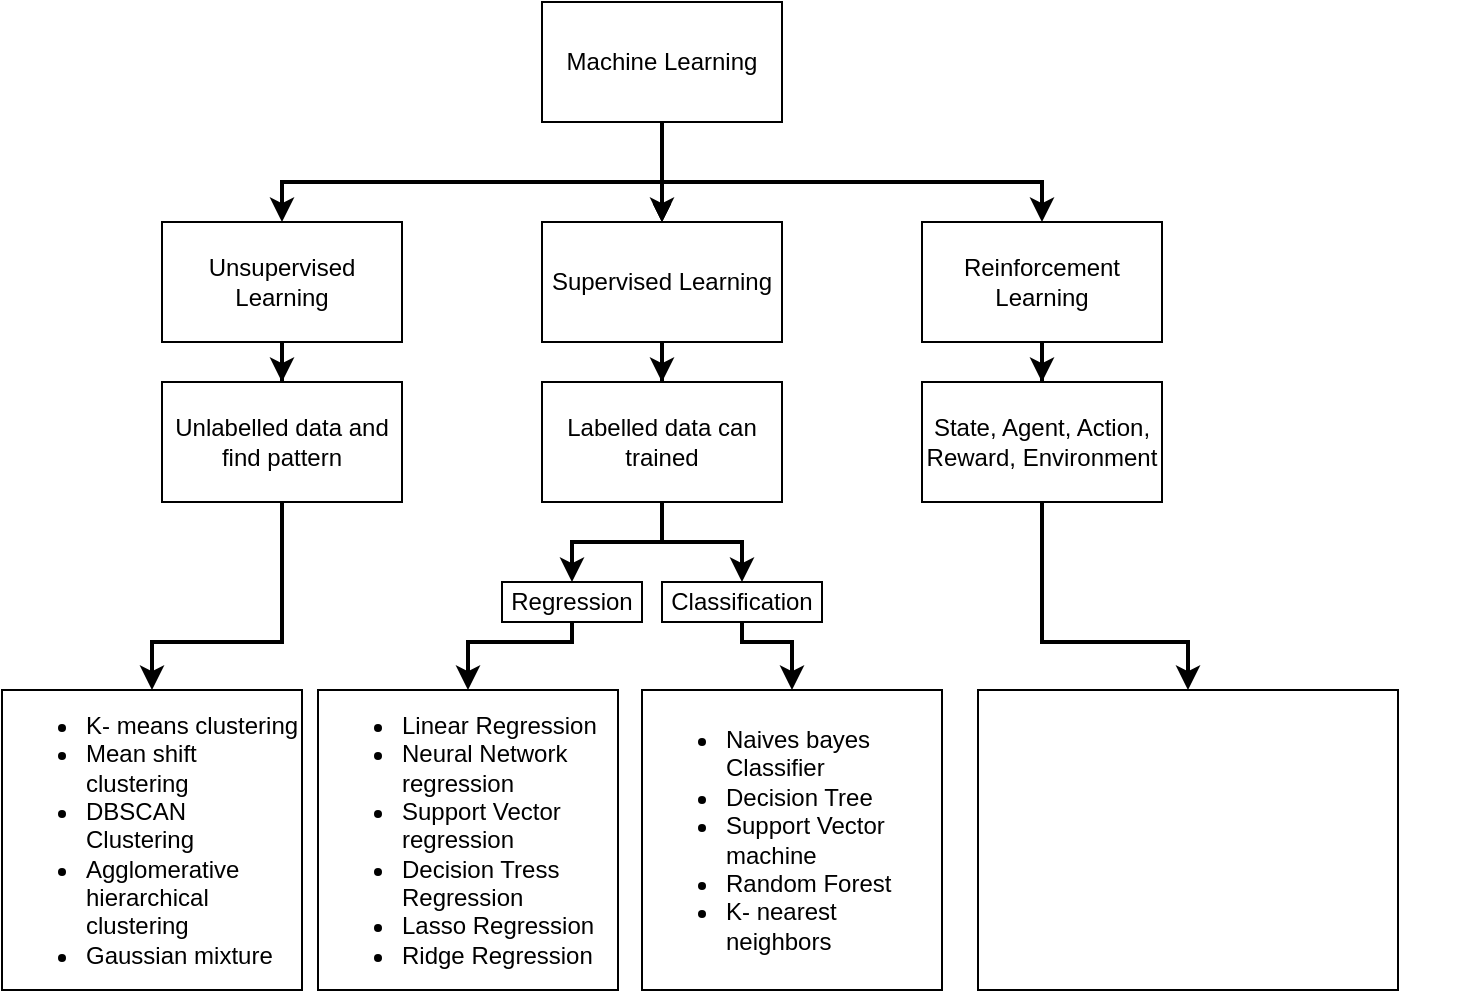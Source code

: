 <mxfile version="21.5.0" type="github">
  <diagram name="Page-1" id="tcuBk5lwrKn6pOtDavcS">
    <mxGraphModel dx="838" dy="483" grid="1" gridSize="10" guides="1" tooltips="1" connect="1" arrows="1" fold="1" page="1" pageScale="1" pageWidth="1169" pageHeight="827" math="0" shadow="0">
      <root>
        <mxCell id="0" />
        <mxCell id="1" parent="0" />
        <mxCell id="RYXvHmkfxahkaSeMc-fz-11" value="" style="edgeStyle=orthogonalEdgeStyle;rounded=0;orthogonalLoop=1;jettySize=auto;html=1;entryX=0.5;entryY=0;entryDx=0;entryDy=0;labelBackgroundColor=none;fontColor=default;strokeWidth=2;" edge="1" parent="1" source="RYXvHmkfxahkaSeMc-fz-1" target="RYXvHmkfxahkaSeMc-fz-16">
          <mxGeometry relative="1" as="geometry">
            <mxPoint x="620" y="300" as="targetPoint" />
          </mxGeometry>
        </mxCell>
        <mxCell id="RYXvHmkfxahkaSeMc-fz-1" value="Reinforcement Learning" style="rounded=0;whiteSpace=wrap;html=1;labelBackgroundColor=none;" vertex="1" parent="1">
          <mxGeometry x="560" y="180" width="120" height="60" as="geometry" />
        </mxCell>
        <mxCell id="RYXvHmkfxahkaSeMc-fz-7" style="edgeStyle=orthogonalEdgeStyle;rounded=0;orthogonalLoop=1;jettySize=auto;html=1;entryX=0.5;entryY=0;entryDx=0;entryDy=0;exitX=0.5;exitY=1;exitDx=0;exitDy=0;labelBackgroundColor=none;fontColor=default;strokeWidth=2;" edge="1" parent="1" source="RYXvHmkfxahkaSeMc-fz-4" target="RYXvHmkfxahkaSeMc-fz-6">
          <mxGeometry relative="1" as="geometry">
            <Array as="points">
              <mxPoint x="430" y="160" />
              <mxPoint x="240" y="160" />
            </Array>
          </mxGeometry>
        </mxCell>
        <mxCell id="RYXvHmkfxahkaSeMc-fz-8" style="edgeStyle=orthogonalEdgeStyle;rounded=0;orthogonalLoop=1;jettySize=auto;html=1;entryX=0.5;entryY=0;entryDx=0;entryDy=0;labelBackgroundColor=none;fontColor=default;strokeWidth=2;" edge="1" parent="1" source="RYXvHmkfxahkaSeMc-fz-4" target="RYXvHmkfxahkaSeMc-fz-5">
          <mxGeometry relative="1" as="geometry" />
        </mxCell>
        <mxCell id="RYXvHmkfxahkaSeMc-fz-9" style="edgeStyle=orthogonalEdgeStyle;rounded=0;orthogonalLoop=1;jettySize=auto;html=1;entryX=0.5;entryY=0;entryDx=0;entryDy=0;labelBackgroundColor=none;fontColor=default;strokeWidth=2;exitX=0.5;exitY=1;exitDx=0;exitDy=0;exitPerimeter=0;" edge="1" parent="1" source="RYXvHmkfxahkaSeMc-fz-4" target="RYXvHmkfxahkaSeMc-fz-1">
          <mxGeometry relative="1" as="geometry">
            <mxPoint x="440" y="140" as="sourcePoint" />
            <Array as="points">
              <mxPoint x="430" y="160" />
              <mxPoint x="620" y="160" />
            </Array>
          </mxGeometry>
        </mxCell>
        <mxCell id="RYXvHmkfxahkaSeMc-fz-57" value="" style="edgeStyle=orthogonalEdgeStyle;rounded=0;orthogonalLoop=1;jettySize=auto;html=1;labelBackgroundColor=none;fontColor=default;" edge="1" parent="1" source="RYXvHmkfxahkaSeMc-fz-4" target="RYXvHmkfxahkaSeMc-fz-5">
          <mxGeometry relative="1" as="geometry" />
        </mxCell>
        <mxCell id="RYXvHmkfxahkaSeMc-fz-58" value="" style="edgeStyle=orthogonalEdgeStyle;rounded=0;orthogonalLoop=1;jettySize=auto;html=1;labelBackgroundColor=none;fontColor=default;" edge="1" parent="1" source="RYXvHmkfxahkaSeMc-fz-4" target="RYXvHmkfxahkaSeMc-fz-5">
          <mxGeometry relative="1" as="geometry" />
        </mxCell>
        <mxCell id="RYXvHmkfxahkaSeMc-fz-4" value="Machine Learning" style="rounded=0;whiteSpace=wrap;html=1;labelBackgroundColor=none;" vertex="1" parent="1">
          <mxGeometry x="370" y="70" width="120" height="60" as="geometry" />
        </mxCell>
        <mxCell id="RYXvHmkfxahkaSeMc-fz-13" value="" style="edgeStyle=orthogonalEdgeStyle;rounded=0;orthogonalLoop=1;jettySize=auto;html=1;labelBackgroundColor=none;fontColor=default;strokeWidth=2;" edge="1" parent="1" source="RYXvHmkfxahkaSeMc-fz-5" target="RYXvHmkfxahkaSeMc-fz-12">
          <mxGeometry relative="1" as="geometry" />
        </mxCell>
        <mxCell id="RYXvHmkfxahkaSeMc-fz-5" value="Supervised Learning" style="rounded=0;whiteSpace=wrap;html=1;labelBackgroundColor=none;" vertex="1" parent="1">
          <mxGeometry x="370" y="180" width="120" height="60" as="geometry" />
        </mxCell>
        <mxCell id="RYXvHmkfxahkaSeMc-fz-15" value="" style="edgeStyle=orthogonalEdgeStyle;rounded=0;orthogonalLoop=1;jettySize=auto;html=1;labelBackgroundColor=none;fontColor=default;strokeWidth=2;" edge="1" parent="1" source="RYXvHmkfxahkaSeMc-fz-6" target="RYXvHmkfxahkaSeMc-fz-14">
          <mxGeometry relative="1" as="geometry" />
        </mxCell>
        <mxCell id="RYXvHmkfxahkaSeMc-fz-6" value="Unsupervised Learning" style="rounded=0;whiteSpace=wrap;html=1;labelBackgroundColor=none;" vertex="1" parent="1">
          <mxGeometry x="180" y="180" width="120" height="60" as="geometry" />
        </mxCell>
        <mxCell id="RYXvHmkfxahkaSeMc-fz-30" value="" style="edgeStyle=orthogonalEdgeStyle;rounded=0;orthogonalLoop=1;jettySize=auto;html=1;labelBackgroundColor=none;fontColor=default;strokeWidth=2;" edge="1" parent="1" source="RYXvHmkfxahkaSeMc-fz-12" target="RYXvHmkfxahkaSeMc-fz-26">
          <mxGeometry relative="1" as="geometry">
            <Array as="points">
              <mxPoint x="430" y="340" />
              <mxPoint x="385" y="340" />
            </Array>
          </mxGeometry>
        </mxCell>
        <mxCell id="RYXvHmkfxahkaSeMc-fz-34" style="edgeStyle=orthogonalEdgeStyle;rounded=0;orthogonalLoop=1;jettySize=auto;html=1;entryX=0.5;entryY=0;entryDx=0;entryDy=0;labelBackgroundColor=none;fontColor=default;strokeWidth=2;" edge="1" parent="1" source="RYXvHmkfxahkaSeMc-fz-12" target="RYXvHmkfxahkaSeMc-fz-31">
          <mxGeometry relative="1" as="geometry">
            <Array as="points">
              <mxPoint x="430" y="340" />
              <mxPoint x="470" y="340" />
            </Array>
          </mxGeometry>
        </mxCell>
        <mxCell id="RYXvHmkfxahkaSeMc-fz-12" value="Labelled data can trained" style="rounded=0;whiteSpace=wrap;html=1;labelBackgroundColor=none;" vertex="1" parent="1">
          <mxGeometry x="370" y="260" width="120" height="60" as="geometry" />
        </mxCell>
        <mxCell id="RYXvHmkfxahkaSeMc-fz-41" style="edgeStyle=orthogonalEdgeStyle;rounded=0;orthogonalLoop=1;jettySize=auto;html=1;exitX=0.5;exitY=1;exitDx=0;exitDy=0;entryX=0.5;entryY=0;entryDx=0;entryDy=0;labelBackgroundColor=none;fontColor=default;strokeWidth=2;" edge="1" parent="1" source="RYXvHmkfxahkaSeMc-fz-14" target="RYXvHmkfxahkaSeMc-fz-40">
          <mxGeometry relative="1" as="geometry">
            <Array as="points">
              <mxPoint x="240" y="390" />
              <mxPoint x="175" y="390" />
            </Array>
          </mxGeometry>
        </mxCell>
        <mxCell id="RYXvHmkfxahkaSeMc-fz-14" value="Unlabelled data and find pattern" style="whiteSpace=wrap;html=1;rounded=0;labelBackgroundColor=none;" vertex="1" parent="1">
          <mxGeometry x="180" y="260" width="120" height="60" as="geometry" />
        </mxCell>
        <mxCell id="RYXvHmkfxahkaSeMc-fz-56" style="edgeStyle=orthogonalEdgeStyle;rounded=0;orthogonalLoop=1;jettySize=auto;html=1;entryX=0.5;entryY=0;entryDx=0;entryDy=0;labelBackgroundColor=none;strokeWidth=2;fontColor=default;" edge="1" parent="1" source="RYXvHmkfxahkaSeMc-fz-16" target="RYXvHmkfxahkaSeMc-fz-17">
          <mxGeometry relative="1" as="geometry">
            <Array as="points">
              <mxPoint x="620" y="390" />
              <mxPoint x="693" y="390" />
            </Array>
          </mxGeometry>
        </mxCell>
        <mxCell id="RYXvHmkfxahkaSeMc-fz-16" value="State, Agent, Action, Reward, Environment" style="rounded=0;whiteSpace=wrap;html=1;labelBackgroundColor=none;" vertex="1" parent="1">
          <mxGeometry x="560" y="260" width="120" height="60" as="geometry" />
        </mxCell>
        <mxCell id="RYXvHmkfxahkaSeMc-fz-55" style="edgeStyle=orthogonalEdgeStyle;rounded=0;orthogonalLoop=1;jettySize=auto;html=1;entryX=0.5;entryY=0;entryDx=0;entryDy=0;labelBackgroundColor=none;strokeWidth=2;fontColor=default;" edge="1" parent="1" source="RYXvHmkfxahkaSeMc-fz-26" target="RYXvHmkfxahkaSeMc-fz-49">
          <mxGeometry relative="1" as="geometry">
            <Array as="points">
              <mxPoint x="385" y="390" />
              <mxPoint x="333" y="390" />
            </Array>
          </mxGeometry>
        </mxCell>
        <mxCell id="RYXvHmkfxahkaSeMc-fz-26" value="Regression" style="whiteSpace=wrap;html=1;rounded=0;labelBackgroundColor=none;" vertex="1" parent="1">
          <mxGeometry x="350" y="360" width="70" height="20" as="geometry" />
        </mxCell>
        <mxCell id="RYXvHmkfxahkaSeMc-fz-38" style="edgeStyle=orthogonalEdgeStyle;rounded=0;orthogonalLoop=1;jettySize=auto;html=1;labelBackgroundColor=none;fontColor=default;entryX=0.5;entryY=0;entryDx=0;entryDy=0;strokeWidth=2;" edge="1" parent="1" source="RYXvHmkfxahkaSeMc-fz-31" target="RYXvHmkfxahkaSeMc-fz-50">
          <mxGeometry relative="1" as="geometry">
            <mxPoint x="495" y="420" as="targetPoint" />
            <Array as="points">
              <mxPoint x="470" y="390" />
              <mxPoint x="495" y="390" />
            </Array>
          </mxGeometry>
        </mxCell>
        <mxCell id="RYXvHmkfxahkaSeMc-fz-31" value="Classification" style="whiteSpace=wrap;html=1;rounded=0;labelBackgroundColor=none;" vertex="1" parent="1">
          <mxGeometry x="430" y="360" width="80" height="20" as="geometry" />
        </mxCell>
        <mxCell id="RYXvHmkfxahkaSeMc-fz-40" value="&lt;ul&gt;&lt;li&gt;K- means clustering&lt;/li&gt;&lt;li&gt;Mean shift clustering&lt;/li&gt;&lt;li&gt;DBSCAN Clustering&amp;nbsp;&lt;/li&gt;&lt;li&gt;Agglomerative hierarchical clustering&lt;/li&gt;&lt;li&gt;Gaussian mixture&lt;/li&gt;&lt;/ul&gt;" style="whiteSpace=wrap;html=1;rounded=0;align=left;labelBackgroundColor=none;" vertex="1" parent="1">
          <mxGeometry x="100" y="414" width="150" height="150" as="geometry" />
        </mxCell>
        <mxCell id="RYXvHmkfxahkaSeMc-fz-48" value="" style="group;labelBackgroundColor=none;" vertex="1" connectable="0" parent="1">
          <mxGeometry x="585" y="414" width="253" height="150" as="geometry" />
        </mxCell>
        <mxCell id="RYXvHmkfxahkaSeMc-fz-49" value="&lt;ul&gt;&lt;li&gt;Linear Regression&lt;/li&gt;&lt;li&gt;Neural Network regression&lt;/li&gt;&lt;li&gt;Support Vector regression&lt;/li&gt;&lt;li&gt;Decision Tress Regression&lt;/li&gt;&lt;li&gt;Lasso Regression&lt;/li&gt;&lt;li&gt;Ridge Regression&lt;/li&gt;&lt;/ul&gt;" style="whiteSpace=wrap;html=1;rounded=0;align=left;labelBackgroundColor=none;" vertex="1" parent="RYXvHmkfxahkaSeMc-fz-48">
          <mxGeometry x="-327" width="150" height="150" as="geometry" />
        </mxCell>
        <mxCell id="RYXvHmkfxahkaSeMc-fz-51" value="" style="group;labelBackgroundColor=none;" vertex="1" connectable="0" parent="RYXvHmkfxahkaSeMc-fz-48">
          <mxGeometry x="-7" width="250" height="150" as="geometry" />
        </mxCell>
        <mxCell id="RYXvHmkfxahkaSeMc-fz-17" value="" style="rounded=0;whiteSpace=wrap;html=1;labelBackgroundColor=none;" vertex="1" parent="RYXvHmkfxahkaSeMc-fz-51">
          <mxGeometry x="10" width="210" height="150" as="geometry" />
        </mxCell>
        <mxCell id="RYXvHmkfxahkaSeMc-fz-25" value="" style="shape=image;imageAspect=0;aspect=fixed;verticalLabelPosition=bottom;verticalAlign=top;image=https://www.mdpi.com/applsci/applsci-12-12377/article_deploy/html/images/applsci-12-12377-g001.png;labelBackgroundColor=none;" vertex="1" parent="RYXvHmkfxahkaSeMc-fz-51">
          <mxGeometry x="17.87" y="10" width="194.26" height="130" as="geometry" />
        </mxCell>
        <mxCell id="RYXvHmkfxahkaSeMc-fz-50" value="&lt;ul&gt;&lt;li&gt;Naives bayes Classifier&lt;/li&gt;&lt;li&gt;Decision Tree&amp;nbsp;&lt;/li&gt;&lt;li&gt;Support Vector machine&lt;/li&gt;&lt;li&gt;Random Forest&amp;nbsp;&lt;/li&gt;&lt;li&gt;K- nearest neighbors&amp;nbsp;&lt;/li&gt;&lt;/ul&gt;" style="whiteSpace=wrap;html=1;rounded=0;align=left;labelBackgroundColor=none;" vertex="1" parent="1">
          <mxGeometry x="420" y="414" width="150" height="150" as="geometry" />
        </mxCell>
      </root>
    </mxGraphModel>
  </diagram>
</mxfile>
